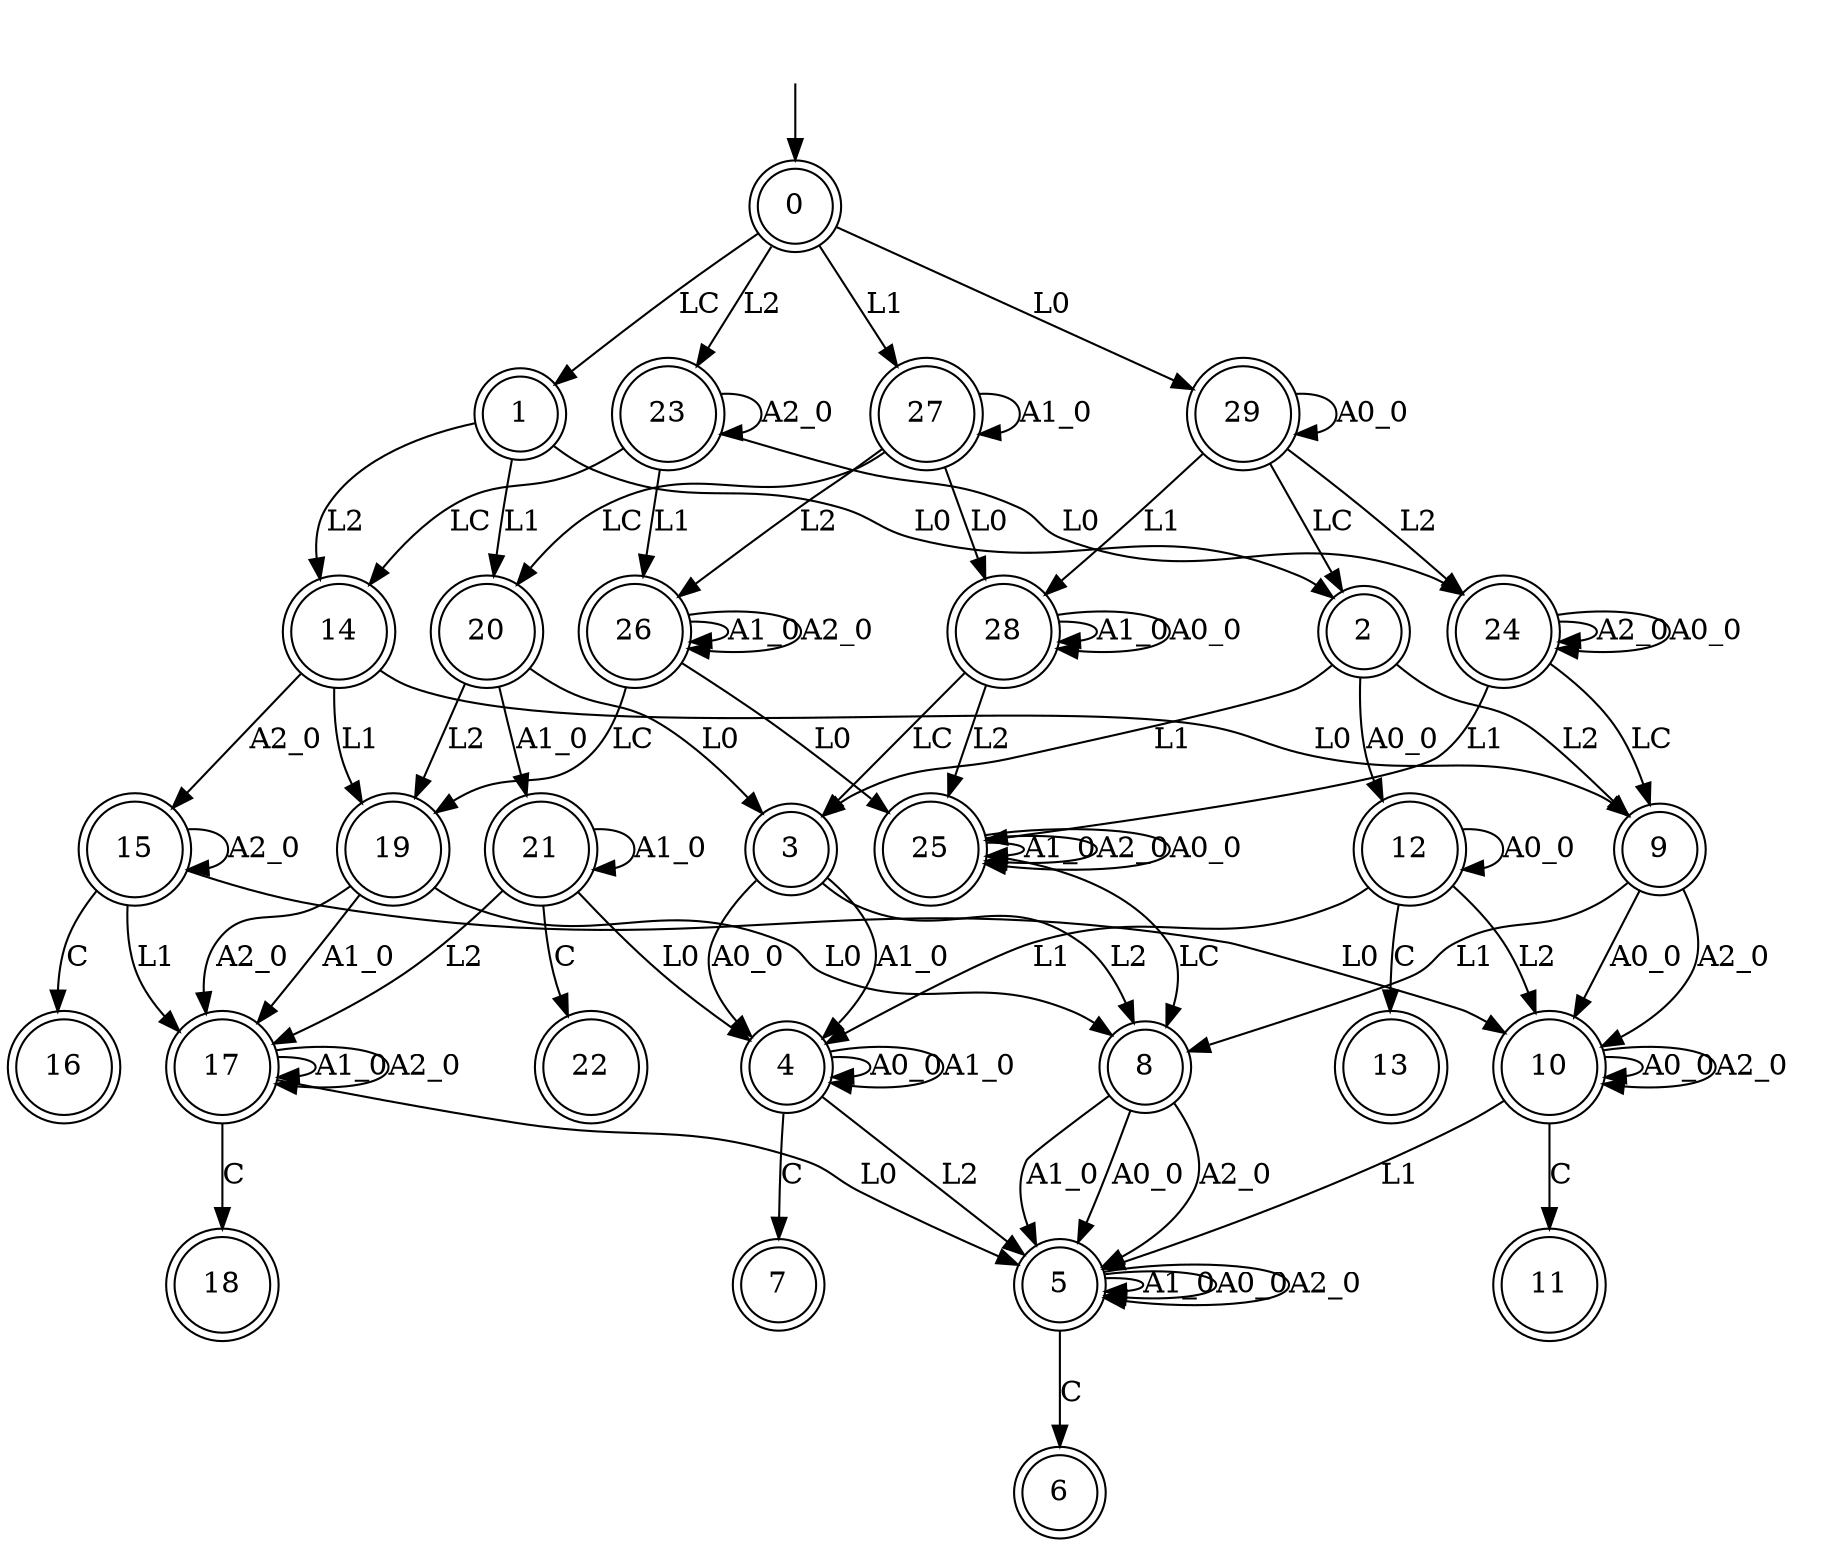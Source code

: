 digraph {
	0 [label=0 shape=doublecircle]
	1 [label=1 shape=doublecircle]
	2 [label=2 shape=doublecircle]
	3 [label=3 shape=doublecircle]
	4 [label=4 shape=doublecircle]
	5 [label=5 shape=doublecircle]
	6 [label=6 shape=doublecircle]
	7 [label=7 shape=doublecircle]
	8 [label=8 shape=doublecircle]
	9 [label=9 shape=doublecircle]
	10 [label=10 shape=doublecircle]
	11 [label=11 shape=doublecircle]
	12 [label=12 shape=doublecircle]
	13 [label=13 shape=doublecircle]
	14 [label=14 shape=doublecircle]
	15 [label=15 shape=doublecircle]
	16 [label=16 shape=doublecircle]
	17 [label=17 shape=doublecircle]
	18 [label=18 shape=doublecircle]
	19 [label=19 shape=doublecircle]
	20 [label=20 shape=doublecircle]
	21 [label=21 shape=doublecircle]
	22 [label=22 shape=doublecircle]
	23 [label=23 shape=doublecircle]
	24 [label=24 shape=doublecircle]
	25 [label=25 shape=doublecircle]
	26 [label=26 shape=doublecircle]
	27 [label=27 shape=doublecircle]
	28 [label=28 shape=doublecircle]
	29 [label=29 shape=doublecircle]
	__start0 [label="" shape=none]
	0 -> 1 [label=LC]
	0 -> 23 [label=L2]
	0 -> 27 [label=L1]
	0 -> 29 [label=L0]
	1 -> 2 [label=L0]
	1 -> 14 [label=L2]
	1 -> 20 [label=L1]
	2 -> 3 [label=L1]
	2 -> 9 [label=L2]
	2 -> 12 [label=A0_0]
	3 -> 4 [label=A0_0]
	3 -> 8 [label=L2]
	3 -> 4 [label=A1_0]
	4 -> 4 [label=A0_0]
	4 -> 5 [label=L2]
	4 -> 7 [label=C]
	4 -> 4 [label=A1_0]
	5 -> 5 [label=A1_0]
	5 -> 5 [label=A0_0]
	5 -> 6 [label=C]
	5 -> 5 [label=A2_0]
	8 -> 5 [label=A1_0]
	8 -> 5 [label=A0_0]
	8 -> 5 [label=A2_0]
	9 -> 10 [label=A0_0]
	9 -> 10 [label=A2_0]
	9 -> 8 [label=L1]
	10 -> 10 [label=A0_0]
	10 -> 11 [label=C]
	10 -> 5 [label=L1]
	10 -> 10 [label=A2_0]
	12 -> 10 [label=L2]
	12 -> 4 [label=L1]
	12 -> 12 [label=A0_0]
	12 -> 13 [label=C]
	14 -> 9 [label=L0]
	14 -> 15 [label=A2_0]
	14 -> 19 [label=L1]
	15 -> 16 [label=C]
	15 -> 15 [label=A2_0]
	15 -> 10 [label=L0]
	15 -> 17 [label=L1]
	17 -> 17 [label=A1_0]
	17 -> 18 [label=C]
	17 -> 5 [label=L0]
	17 -> 17 [label=A2_0]
	19 -> 17 [label=A1_0]
	19 -> 17 [label=A2_0]
	19 -> 8 [label=L0]
	20 -> 3 [label=L0]
	20 -> 19 [label=L2]
	20 -> 21 [label=A1_0]
	21 -> 17 [label=L2]
	21 -> 22 [label=C]
	21 -> 4 [label=L0]
	21 -> 21 [label=A1_0]
	23 -> 24 [label=L0]
	23 -> 26 [label=L1]
	23 -> 23 [label=A2_0]
	23 -> 14 [label=LC]
	24 -> 9 [label=LC]
	24 -> 24 [label=A2_0]
	24 -> 25 [label=L1]
	24 -> 24 [label=A0_0]
	25 -> 25 [label=A1_0]
	25 -> 25 [label=A2_0]
	25 -> 25 [label=A0_0]
	25 -> 8 [label=LC]
	26 -> 26 [label=A1_0]
	26 -> 25 [label=L0]
	26 -> 19 [label=LC]
	26 -> 26 [label=A2_0]
	27 -> 26 [label=L2]
	27 -> 27 [label=A1_0]
	27 -> 28 [label=L0]
	27 -> 20 [label=LC]
	28 -> 28 [label=A1_0]
	28 -> 25 [label=L2]
	28 -> 3 [label=LC]
	28 -> 28 [label=A0_0]
	29 -> 2 [label=LC]
	29 -> 24 [label=L2]
	29 -> 29 [label=A0_0]
	29 -> 28 [label=L1]
	__start0 -> 0 [label=""]
}
